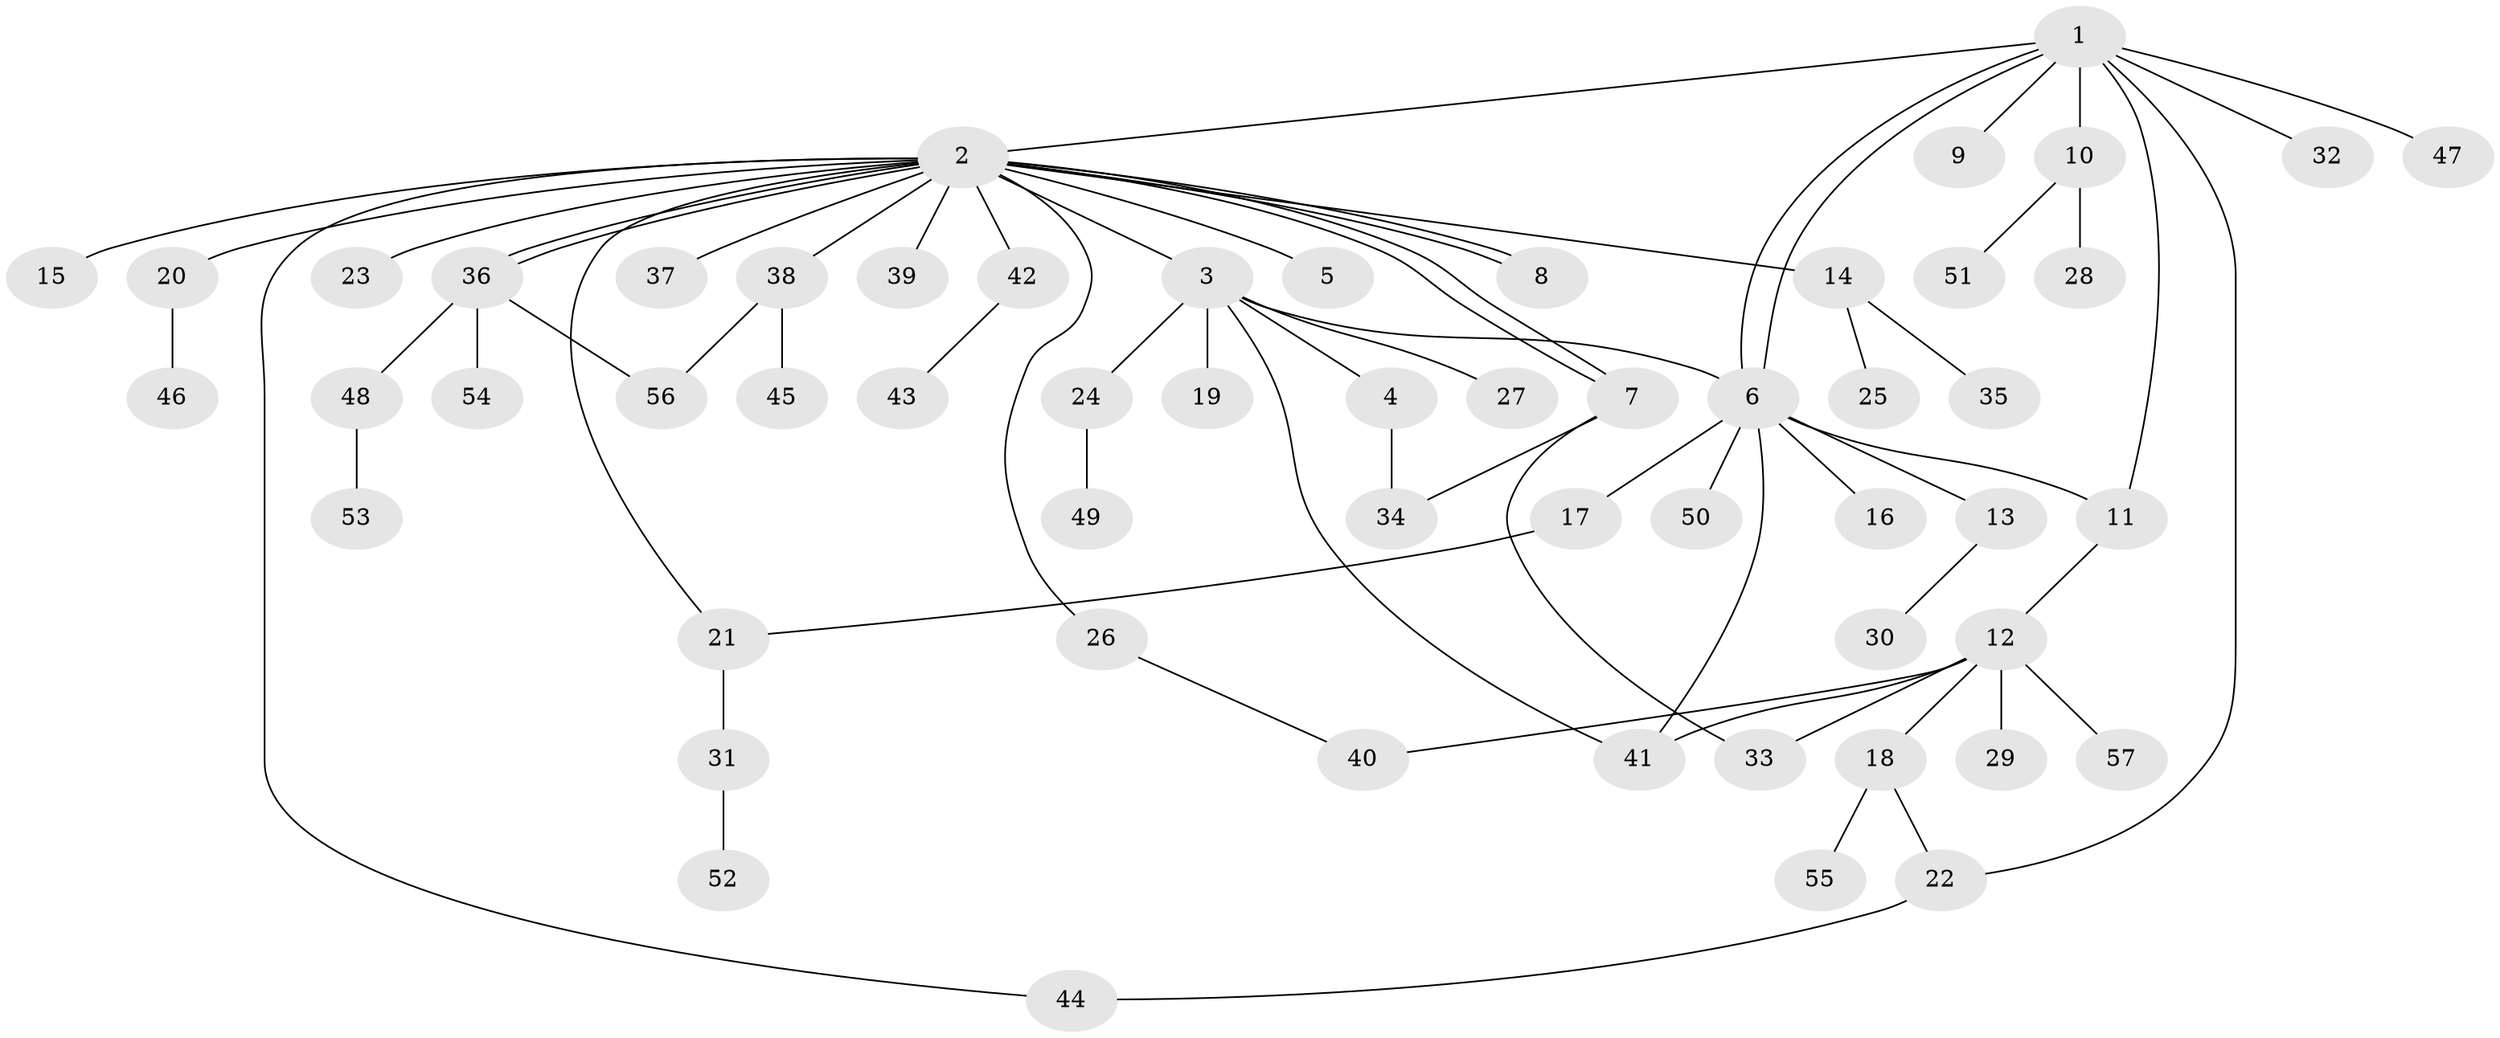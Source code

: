 // coarse degree distribution, {20: 0.034482758620689655, 1: 0.6551724137931034, 2: 0.13793103448275862, 3: 0.06896551724137931, 6: 0.06896551724137931, 7: 0.034482758620689655}
// Generated by graph-tools (version 1.1) at 2025/46/03/06/25 01:46:56]
// undirected, 57 vertices, 71 edges
graph export_dot {
graph [start="1"]
  node [color=gray90,style=filled];
  1;
  2;
  3;
  4;
  5;
  6;
  7;
  8;
  9;
  10;
  11;
  12;
  13;
  14;
  15;
  16;
  17;
  18;
  19;
  20;
  21;
  22;
  23;
  24;
  25;
  26;
  27;
  28;
  29;
  30;
  31;
  32;
  33;
  34;
  35;
  36;
  37;
  38;
  39;
  40;
  41;
  42;
  43;
  44;
  45;
  46;
  47;
  48;
  49;
  50;
  51;
  52;
  53;
  54;
  55;
  56;
  57;
  1 -- 2;
  1 -- 6;
  1 -- 6;
  1 -- 9;
  1 -- 10;
  1 -- 11;
  1 -- 22;
  1 -- 32;
  1 -- 47;
  2 -- 3;
  2 -- 5;
  2 -- 7;
  2 -- 7;
  2 -- 8;
  2 -- 8;
  2 -- 14;
  2 -- 15;
  2 -- 20;
  2 -- 21;
  2 -- 23;
  2 -- 26;
  2 -- 36;
  2 -- 36;
  2 -- 37;
  2 -- 38;
  2 -- 39;
  2 -- 42;
  2 -- 44;
  3 -- 4;
  3 -- 6;
  3 -- 19;
  3 -- 24;
  3 -- 27;
  3 -- 41;
  4 -- 34;
  6 -- 11;
  6 -- 13;
  6 -- 16;
  6 -- 17;
  6 -- 41;
  6 -- 50;
  7 -- 33;
  7 -- 34;
  10 -- 28;
  10 -- 51;
  11 -- 12;
  12 -- 18;
  12 -- 29;
  12 -- 33;
  12 -- 40;
  12 -- 41;
  12 -- 57;
  13 -- 30;
  14 -- 25;
  14 -- 35;
  17 -- 21;
  18 -- 22;
  18 -- 55;
  20 -- 46;
  21 -- 31;
  22 -- 44;
  24 -- 49;
  26 -- 40;
  31 -- 52;
  36 -- 48;
  36 -- 54;
  36 -- 56;
  38 -- 45;
  38 -- 56;
  42 -- 43;
  48 -- 53;
}
